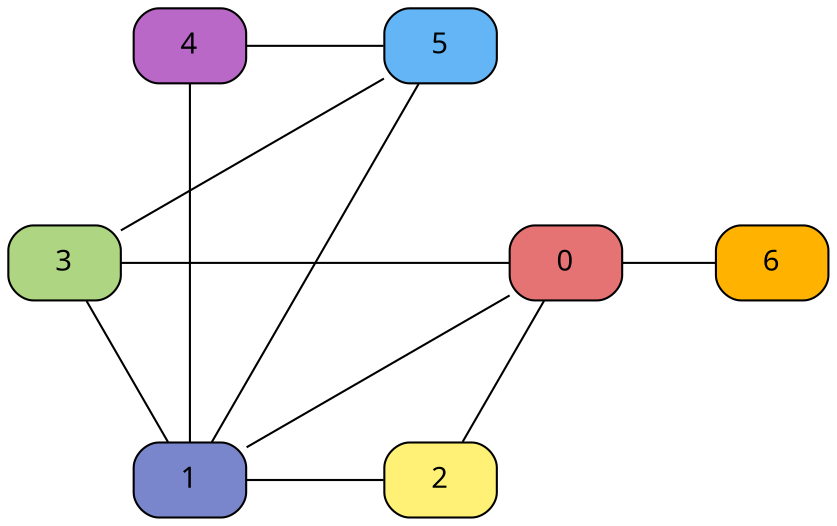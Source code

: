 graph G {
    node [style="rounded,filled" shape="rect" fontname="IBM Plex Sans" ]
    edge [fontname="IBM Plex Sans"]
    layout="circo"
    0 [fillcolor="#e57373"]
    1 [fillcolor="#7986cb"]
    2 [fillcolor="#fff176"]
    3 [fillcolor="#aed581"]
    4 [fillcolor="#ba68c8"]
    5 [fillcolor="#64b5f6"]
    6 [fillcolor="#ffb300"]
    0 -- {1, 2, 3, 6}
    1 -- {2, 3, 4, 5}
    3 -- 5
    4 -- 5
}